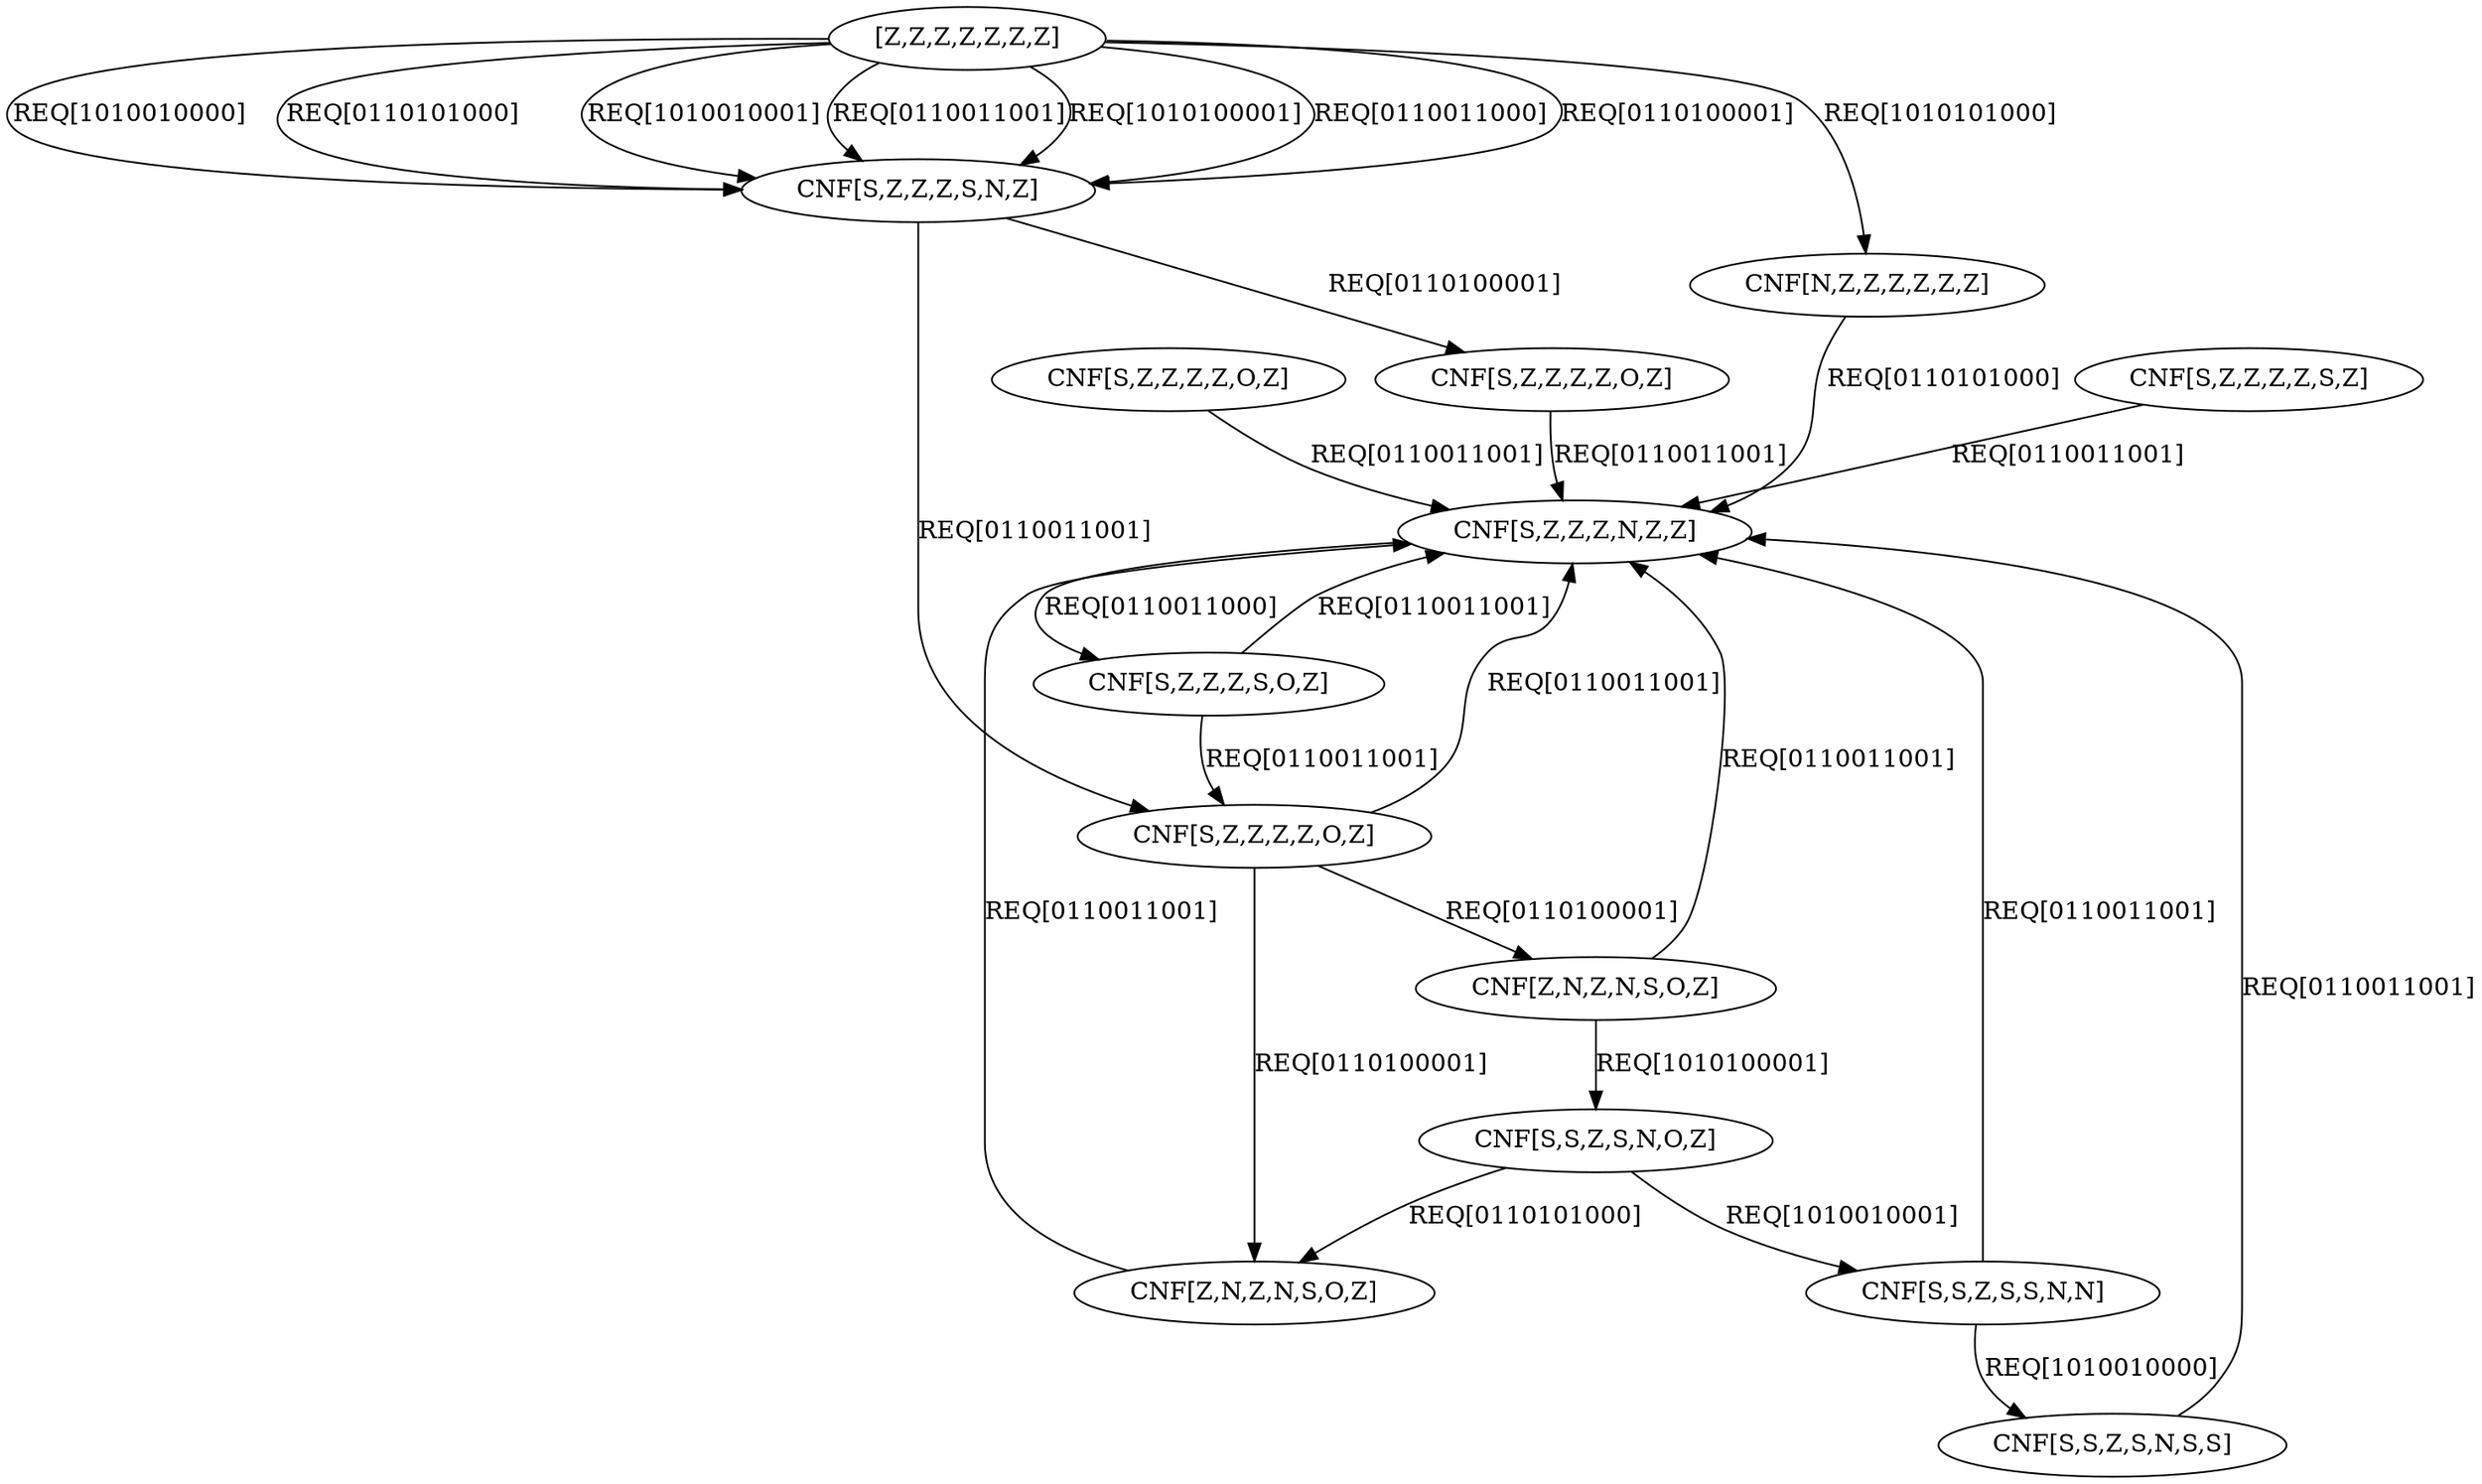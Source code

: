 digraph g {
root [label = "[Z,Z,Z,Z,Z,Z,Z]"];
CNF1 [label = "CNF[S,Z,Z,Z,N,Z,Z]"];
CNF2 [label = "CNF[S,Z,Z,Z,Z,S,Z]"];
CNF3 [label = "CNF[S,Z,Z,Z,S,N,Z]"];
CNF4 [label = "CNF[Z,N,Z,N,S,O,Z]"];
CNF5 [label = "CNF[S,Z,Z,Z,Z,O,Z]"];
CNF6 [label = "CNF[S,Z,Z,Z,Z,O,Z]"];
CNF7 [label = "CNF[S,Z,Z,Z,S,O,Z]"];
CNF8 [label = "CNF[S,S,Z,S,S,N,N]"];
CNF9 [label = "CNF[S,S,Z,S,N,O,Z]"];
CNF10 [label = "CNF[S,Z,Z,Z,Z,O,Z]"];
CNF11 [label = "CNF[Z,N,Z,N,S,O,Z]"];
CNF12 [label = "CNF[N,Z,Z,Z,Z,Z,Z]"];
CNF13 [label = "CNF[S,S,Z,S,N,S,S]"];
CNF13 -> CNF1 [label = "REQ[0110011001]"];
root -> CNF3 [label = "REQ[0110011001]"];
root -> CNF3 [label = "REQ[1010100001]"];
root -> CNF3 [label = "REQ[0110011000]"];
root -> CNF3 [label = "REQ[0110100001]"];
root -> CNF3 [label = "REQ[1010010000]"];
root -> CNF3 [label = "REQ[0110101000]"];
root -> CNF3 [label = "REQ[1010010001]"];
root -> CNF12 [label = "REQ[1010101000]"];
CNF1 -> CNF7 [label = "REQ[0110011000]"];
CNF2 -> CNF1 [label = "REQ[0110011001]"];
CNF3 -> CNF5 [label = "REQ[0110100001]"];
CNF3 -> CNF6 [label = "REQ[0110011001]"];
CNF4 -> CNF1 [label = "REQ[0110011001]"];
CNF4 -> CNF9 [label = "REQ[1010100001]"];
CNF5 -> CNF1 [label = "REQ[0110011001]"];
CNF6 -> CNF1 [label = "REQ[0110011001]"];
CNF6 -> CNF4 [label = "REQ[0110100001]"];
CNF6 -> CNF11 [label = "REQ[0110100001]"];
CNF7 -> CNF1 [label = "REQ[0110011001]"];
CNF7 -> CNF6 [label = "REQ[0110011001]"];
CNF8 -> CNF1 [label = "REQ[0110011001]"];
CNF8 -> CNF13 [label = "REQ[1010010000]"];
CNF9 -> CNF8 [label = "REQ[1010010001]"];
CNF9 -> CNF11 [label = "REQ[0110101000]"];
CNF10 -> CNF1 [label = "REQ[0110011001]"];
CNF11 -> CNF1 [label = "REQ[0110011001]"];
CNF12 -> CNF1 [label = "REQ[0110101000]"];
}